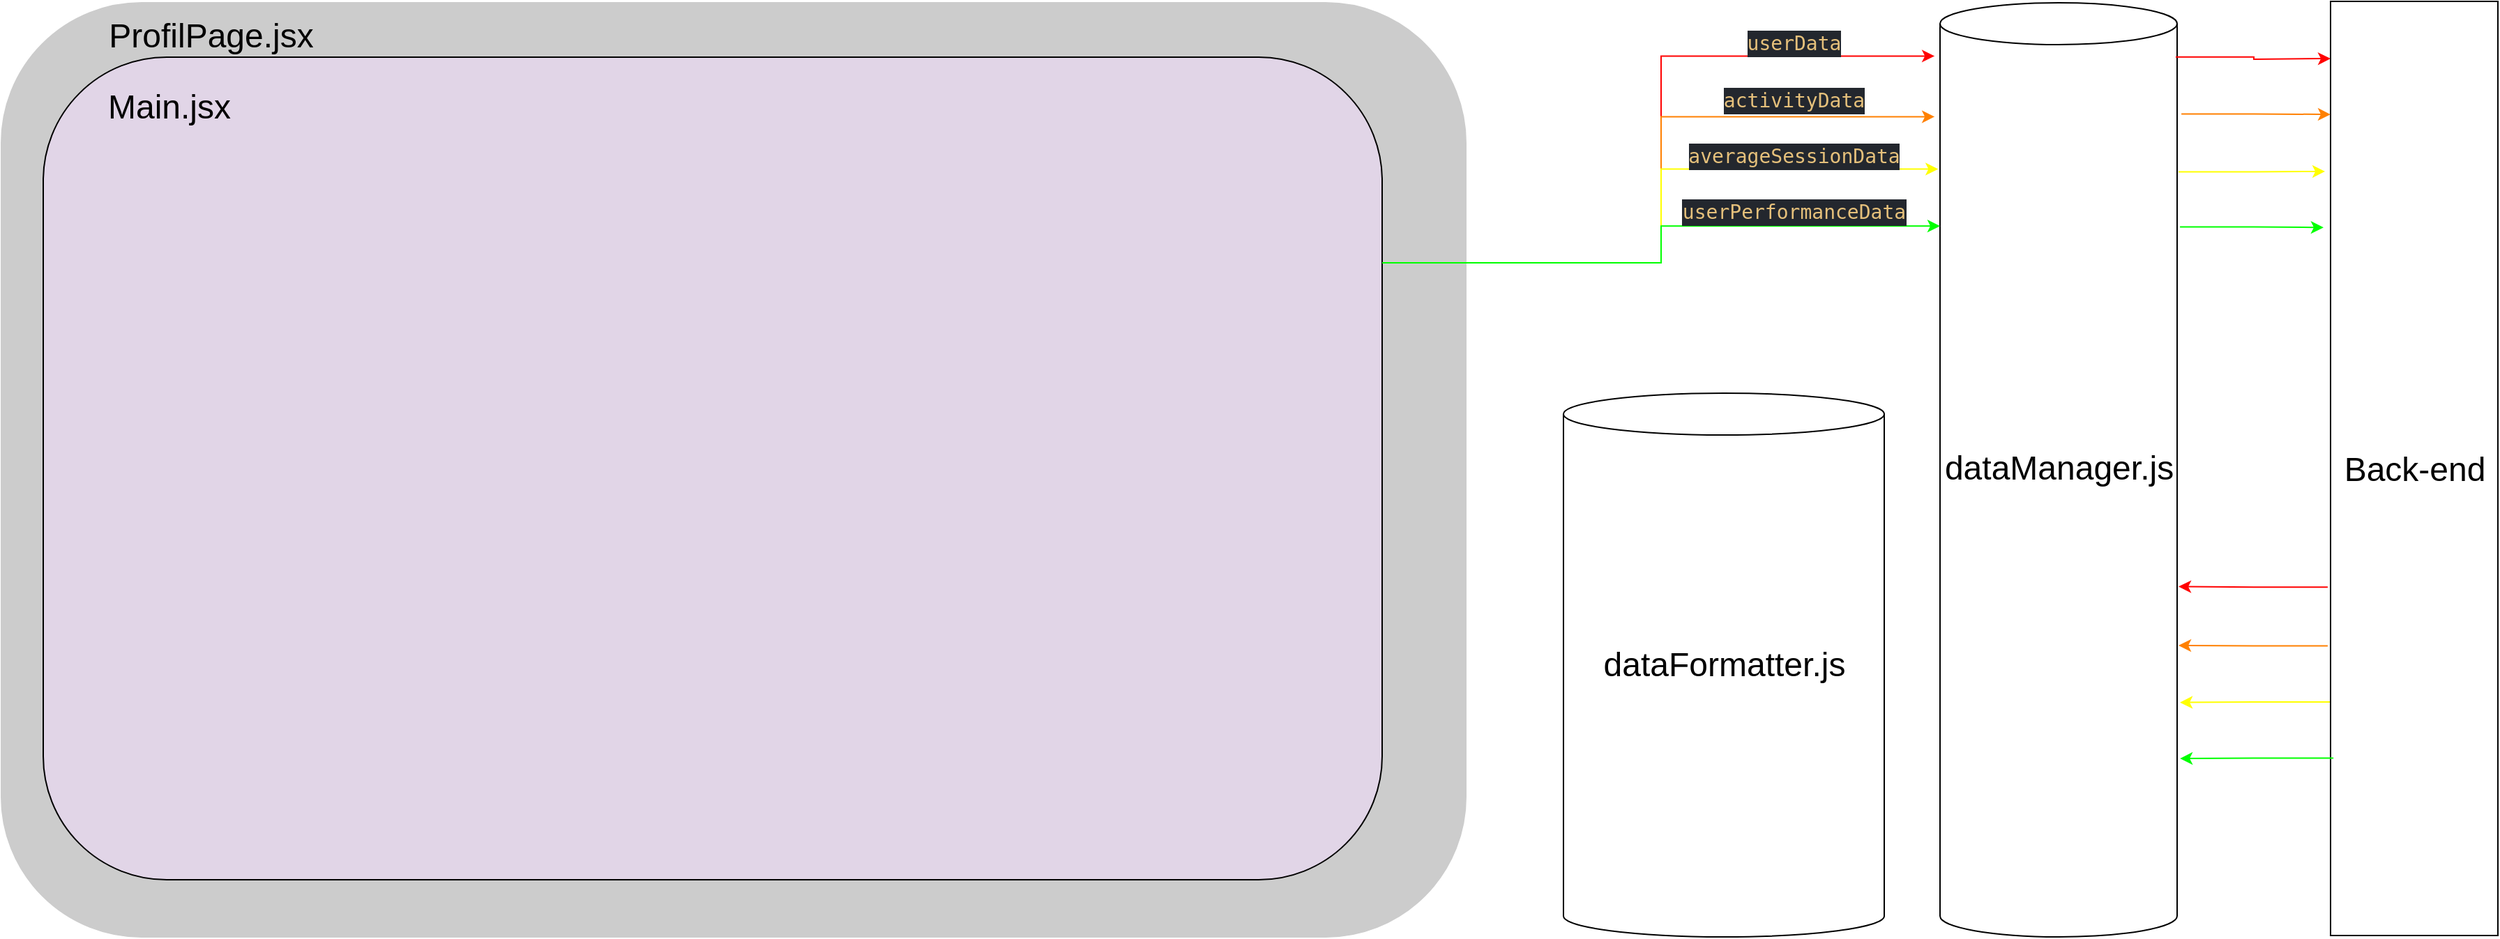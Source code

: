 <mxfile version="17.2.6" type="github">
  <diagram id="GRbOUUbrvPb2mJbzB6UB" name="Page-1">
    <mxGraphModel dx="1350" dy="777" grid="1" gridSize="10" guides="1" tooltips="1" connect="1" arrows="1" fold="1" page="1" pageScale="1" pageWidth="1169" pageHeight="827" math="0" shadow="0">
      <root>
        <mxCell id="0" />
        <mxCell id="1" parent="0" />
        <mxCell id="EVAwWGZiPoM698nlrgGL-1" value="" style="rounded=1;whiteSpace=wrap;html=1;fillColor=#CCCCCC;strokeColor=#CCCCCC;" vertex="1" parent="1">
          <mxGeometry x="50" y="80" width="1050" height="670" as="geometry" />
        </mxCell>
        <mxCell id="EVAwWGZiPoM698nlrgGL-2" value="ProfilPage.jsx" style="text;html=1;align=center;verticalAlign=middle;resizable=0;points=[];autosize=1;strokeColor=none;fillColor=none;fontSize=24;fontFamily=Helvetica;fontColor=default;" vertex="1" parent="1">
          <mxGeometry x="120" y="89" width="160" height="30" as="geometry" />
        </mxCell>
        <mxCell id="EVAwWGZiPoM698nlrgGL-13" style="edgeStyle=orthogonalEdgeStyle;rounded=0;orthogonalLoop=1;jettySize=auto;html=1;exitX=1;exitY=0.25;exitDx=0;exitDy=0;entryX=-0.023;entryY=0.057;entryDx=0;entryDy=0;entryPerimeter=0;strokeColor=#FF0000;" edge="1" parent="1" source="EVAwWGZiPoM698nlrgGL-3" target="EVAwWGZiPoM698nlrgGL-7">
          <mxGeometry relative="1" as="geometry" />
        </mxCell>
        <mxCell id="EVAwWGZiPoM698nlrgGL-3" value="" style="rounded=1;whiteSpace=wrap;html=1;fontFamily=Helvetica;fontSize=24;fontColor=default;strokeColor=default;fillColor=#E1D5E7;" vertex="1" parent="1">
          <mxGeometry x="80" y="119" width="960" height="590" as="geometry" />
        </mxCell>
        <mxCell id="EVAwWGZiPoM698nlrgGL-5" value="Main.jsx" style="text;html=1;align=center;verticalAlign=middle;resizable=0;points=[];autosize=1;strokeColor=none;fillColor=none;fontSize=24;fontFamily=Helvetica;fontColor=default;" vertex="1" parent="1">
          <mxGeometry x="120" y="140" width="100" height="30" as="geometry" />
        </mxCell>
        <mxCell id="EVAwWGZiPoM698nlrgGL-6" value="" style="shape=cylinder3;whiteSpace=wrap;html=1;boundedLbl=1;backgroundOutline=1;size=15;" vertex="1" parent="1">
          <mxGeometry x="1170" y="360" width="230" height="390" as="geometry" />
        </mxCell>
        <mxCell id="EVAwWGZiPoM698nlrgGL-24" style="edgeStyle=orthogonalEdgeStyle;rounded=0;orthogonalLoop=1;jettySize=auto;html=1;exitX=1.012;exitY=0.24;exitDx=0;exitDy=0;exitPerimeter=0;entryX=-0.042;entryY=0.242;entryDx=0;entryDy=0;entryPerimeter=0;strokeColor=#00FF00;" edge="1" parent="1" source="EVAwWGZiPoM698nlrgGL-7" target="EVAwWGZiPoM698nlrgGL-10">
          <mxGeometry relative="1" as="geometry" />
        </mxCell>
        <mxCell id="EVAwWGZiPoM698nlrgGL-7" value="" style="shape=cylinder3;whiteSpace=wrap;html=1;boundedLbl=1;backgroundOutline=1;size=15;" vertex="1" parent="1">
          <mxGeometry x="1440" y="80" width="170" height="670" as="geometry" />
        </mxCell>
        <mxCell id="EVAwWGZiPoM698nlrgGL-29" style="edgeStyle=orthogonalEdgeStyle;rounded=0;orthogonalLoop=1;jettySize=auto;html=1;exitX=0;exitY=0.75;exitDx=0;exitDy=0;entryX=1.012;entryY=0.749;entryDx=0;entryDy=0;entryPerimeter=0;strokeColor=#FFFF00;" edge="1" parent="1" source="EVAwWGZiPoM698nlrgGL-10" target="EVAwWGZiPoM698nlrgGL-7">
          <mxGeometry relative="1" as="geometry" />
        </mxCell>
        <mxCell id="EVAwWGZiPoM698nlrgGL-10" value="" style="rounded=0;whiteSpace=wrap;html=1;" vertex="1" parent="1">
          <mxGeometry x="1720" y="79" width="120" height="670" as="geometry" />
        </mxCell>
        <mxCell id="EVAwWGZiPoM698nlrgGL-11" value="Back-end" style="text;html=1;align=center;verticalAlign=middle;resizable=0;points=[];autosize=1;strokeColor=none;fillColor=none;fontSize=24;fontFamily=Helvetica;fontColor=default;" vertex="1" parent="1">
          <mxGeometry x="1720" y="400" width="120" height="30" as="geometry" />
        </mxCell>
        <mxCell id="EVAwWGZiPoM698nlrgGL-14" style="edgeStyle=orthogonalEdgeStyle;rounded=0;orthogonalLoop=1;jettySize=auto;html=1;exitX=1;exitY=0.25;exitDx=0;exitDy=0;entryX=-0.023;entryY=0.122;entryDx=0;entryDy=0;entryPerimeter=0;strokeColor=#FF8000;" edge="1" parent="1" source="EVAwWGZiPoM698nlrgGL-3" target="EVAwWGZiPoM698nlrgGL-7">
          <mxGeometry relative="1" as="geometry">
            <mxPoint x="1050" y="276.5" as="sourcePoint" />
            <mxPoint x="1447.01" y="128.19" as="targetPoint" />
          </mxGeometry>
        </mxCell>
        <mxCell id="EVAwWGZiPoM698nlrgGL-15" style="edgeStyle=orthogonalEdgeStyle;rounded=0;orthogonalLoop=1;jettySize=auto;html=1;entryX=-0.008;entryY=0.178;entryDx=0;entryDy=0;entryPerimeter=0;exitX=1;exitY=0.25;exitDx=0;exitDy=0;strokeColor=#FFFF00;" edge="1" parent="1" source="EVAwWGZiPoM698nlrgGL-3" target="EVAwWGZiPoM698nlrgGL-7">
          <mxGeometry relative="1" as="geometry">
            <mxPoint x="1040" y="270" as="sourcePoint" />
            <mxPoint x="1447.01" y="171.74" as="targetPoint" />
          </mxGeometry>
        </mxCell>
        <mxCell id="EVAwWGZiPoM698nlrgGL-16" style="edgeStyle=orthogonalEdgeStyle;rounded=0;orthogonalLoop=1;jettySize=auto;html=1;entryX=0;entryY=0.239;entryDx=0;entryDy=0;entryPerimeter=0;exitX=1;exitY=0.25;exitDx=0;exitDy=0;strokeColor=#00FF00;" edge="1" parent="1" source="EVAwWGZiPoM698nlrgGL-3" target="EVAwWGZiPoM698nlrgGL-7">
          <mxGeometry relative="1" as="geometry">
            <mxPoint x="1050" y="276.5" as="sourcePoint" />
            <mxPoint x="1448.96" y="209.26" as="targetPoint" />
          </mxGeometry>
        </mxCell>
        <mxCell id="EVAwWGZiPoM698nlrgGL-17" value="&lt;div style=&quot;color: rgb(171 , 178 , 191) ; background-color: rgb(35 , 39 , 46) ; font-family: &amp;#34;droid sans mono&amp;#34; , &amp;#34;monospace&amp;#34; , monospace ; font-size: 14px ; line-height: 19px&quot;&gt;&lt;span style=&quot;color: #e5c07b&quot;&gt;userData&lt;/span&gt;&lt;/div&gt;" style="text;html=1;align=center;verticalAlign=middle;resizable=0;points=[];autosize=1;strokeColor=none;fillColor=none;" vertex="1" parent="1">
          <mxGeometry x="1295" y="99" width="80" height="20" as="geometry" />
        </mxCell>
        <mxCell id="EVAwWGZiPoM698nlrgGL-18" value="&lt;div style=&quot;color: rgb(171 , 178 , 191) ; background-color: rgb(35 , 39 , 46) ; font-family: &amp;#34;droid sans mono&amp;#34; , &amp;#34;monospace&amp;#34; , monospace ; font-size: 14px ; line-height: 19px&quot;&gt;&lt;span style=&quot;color: #e5c07b&quot;&gt;activityData&lt;/span&gt;&lt;/div&gt;" style="text;html=1;align=center;verticalAlign=middle;resizable=0;points=[];autosize=1;strokeColor=none;fillColor=none;" vertex="1" parent="1">
          <mxGeometry x="1275" y="140" width="120" height="20" as="geometry" />
        </mxCell>
        <mxCell id="EVAwWGZiPoM698nlrgGL-21" value="&lt;div style=&quot;color: rgb(171 , 178 , 191) ; background-color: rgb(35 , 39 , 46) ; font-family: &amp;#34;droid sans mono&amp;#34; , &amp;#34;monospace&amp;#34; , monospace ; font-size: 14px ; line-height: 19px&quot;&gt;&lt;span style=&quot;color: #e5c07b&quot;&gt;averageSessionData&lt;/span&gt;&lt;/div&gt;" style="text;html=1;align=center;verticalAlign=middle;resizable=0;points=[];autosize=1;strokeColor=none;fillColor=none;" vertex="1" parent="1">
          <mxGeometry x="1250" y="180" width="170" height="20" as="geometry" />
        </mxCell>
        <mxCell id="EVAwWGZiPoM698nlrgGL-22" value="&lt;div style=&quot;color: rgb(171 , 178 , 191) ; background-color: rgb(35 , 39 , 46) ; font-family: &amp;#34;droid sans mono&amp;#34; , &amp;#34;monospace&amp;#34; , monospace ; font-size: 14px ; line-height: 19px&quot;&gt;&lt;span style=&quot;color: #e5c07b&quot;&gt;userPerformanceData&lt;/span&gt;&lt;/div&gt;" style="text;html=1;align=center;verticalAlign=middle;resizable=0;points=[];autosize=1;strokeColor=none;fillColor=none;" vertex="1" parent="1">
          <mxGeometry x="1245" y="220" width="180" height="20" as="geometry" />
        </mxCell>
        <mxCell id="EVAwWGZiPoM698nlrgGL-23" value="dataManager.js" style="text;html=1;align=center;verticalAlign=middle;resizable=0;points=[];autosize=1;strokeColor=none;fillColor=none;fontSize=24;fontFamily=Helvetica;fontColor=default;" vertex="1" parent="1">
          <mxGeometry x="1435" y="399" width="180" height="30" as="geometry" />
        </mxCell>
        <mxCell id="EVAwWGZiPoM698nlrgGL-25" style="edgeStyle=orthogonalEdgeStyle;rounded=0;orthogonalLoop=1;jettySize=auto;html=1;exitX=1.006;exitY=0.181;exitDx=0;exitDy=0;exitPerimeter=0;entryX=-0.033;entryY=0.182;entryDx=0;entryDy=0;entryPerimeter=0;strokeColor=#FFFF00;" edge="1" parent="1" source="EVAwWGZiPoM698nlrgGL-7" target="EVAwWGZiPoM698nlrgGL-10">
          <mxGeometry relative="1" as="geometry">
            <mxPoint x="1620" y="265" as="sourcePoint" />
            <mxPoint x="1727" y="265.88" as="targetPoint" />
          </mxGeometry>
        </mxCell>
        <mxCell id="EVAwWGZiPoM698nlrgGL-26" style="edgeStyle=orthogonalEdgeStyle;rounded=0;orthogonalLoop=1;jettySize=auto;html=1;exitX=1.018;exitY=0.119;exitDx=0;exitDy=0;exitPerimeter=0;entryX=0;entryY=0.121;entryDx=0;entryDy=0;entryPerimeter=0;strokeColor=#FF8000;" edge="1" parent="1" source="EVAwWGZiPoM698nlrgGL-7" target="EVAwWGZiPoM698nlrgGL-10">
          <mxGeometry relative="1" as="geometry">
            <mxPoint x="1622.04" y="250.8" as="sourcePoint" />
            <mxPoint x="1724.96" y="251.14" as="targetPoint" />
          </mxGeometry>
        </mxCell>
        <mxCell id="EVAwWGZiPoM698nlrgGL-27" style="edgeStyle=orthogonalEdgeStyle;rounded=0;orthogonalLoop=1;jettySize=auto;html=1;exitX=0.994;exitY=0.058;exitDx=0;exitDy=0;exitPerimeter=0;strokeColor=#FF0000;" edge="1" parent="1" source="EVAwWGZiPoM698nlrgGL-7">
          <mxGeometry relative="1" as="geometry">
            <mxPoint x="1622.04" y="250.8" as="sourcePoint" />
            <mxPoint x="1720" y="120" as="targetPoint" />
          </mxGeometry>
        </mxCell>
        <mxCell id="EVAwWGZiPoM698nlrgGL-28" value="dataFormatter.js" style="text;html=1;align=center;verticalAlign=middle;resizable=0;points=[];autosize=1;strokeColor=none;fillColor=none;fontSize=24;fontFamily=Helvetica;fontColor=default;" vertex="1" parent="1">
          <mxGeometry x="1190" y="540" width="190" height="30" as="geometry" />
        </mxCell>
        <mxCell id="EVAwWGZiPoM698nlrgGL-30" style="edgeStyle=orthogonalEdgeStyle;rounded=0;orthogonalLoop=1;jettySize=auto;html=1;exitX=-0.017;exitY=0.69;exitDx=0;exitDy=0;entryX=1.006;entryY=0.688;entryDx=0;entryDy=0;entryPerimeter=0;exitPerimeter=0;strokeColor=#FF8000;" edge="1" parent="1" source="EVAwWGZiPoM698nlrgGL-10" target="EVAwWGZiPoM698nlrgGL-7">
          <mxGeometry relative="1" as="geometry">
            <mxPoint x="1730" y="591.5" as="sourcePoint" />
            <mxPoint x="1622.04" y="591.83" as="targetPoint" />
          </mxGeometry>
        </mxCell>
        <mxCell id="EVAwWGZiPoM698nlrgGL-31" style="edgeStyle=orthogonalEdgeStyle;rounded=0;orthogonalLoop=1;jettySize=auto;html=1;exitX=-0.017;exitY=0.627;exitDx=0;exitDy=0;entryX=1.006;entryY=0.625;entryDx=0;entryDy=0;entryPerimeter=0;exitPerimeter=0;fillColor=#FF3333;strokeColor=#FF0000;" edge="1" parent="1" source="EVAwWGZiPoM698nlrgGL-10" target="EVAwWGZiPoM698nlrgGL-7">
          <mxGeometry relative="1" as="geometry">
            <mxPoint x="1727.96" y="551.3" as="sourcePoint" />
            <mxPoint x="1621.02" y="550.96" as="targetPoint" />
          </mxGeometry>
        </mxCell>
        <mxCell id="EVAwWGZiPoM698nlrgGL-32" style="edgeStyle=orthogonalEdgeStyle;rounded=0;orthogonalLoop=1;jettySize=auto;html=1;exitX=0.017;exitY=0.81;exitDx=0;exitDy=0;entryX=1.012;entryY=0.809;entryDx=0;entryDy=0;entryPerimeter=0;exitPerimeter=0;strokeColor=#00FF00;" edge="1" parent="1" source="EVAwWGZiPoM698nlrgGL-10" target="EVAwWGZiPoM698nlrgGL-7">
          <mxGeometry relative="1" as="geometry">
            <mxPoint x="1730" y="591.5" as="sourcePoint" />
            <mxPoint x="1622.04" y="591.83" as="targetPoint" />
          </mxGeometry>
        </mxCell>
      </root>
    </mxGraphModel>
  </diagram>
</mxfile>
